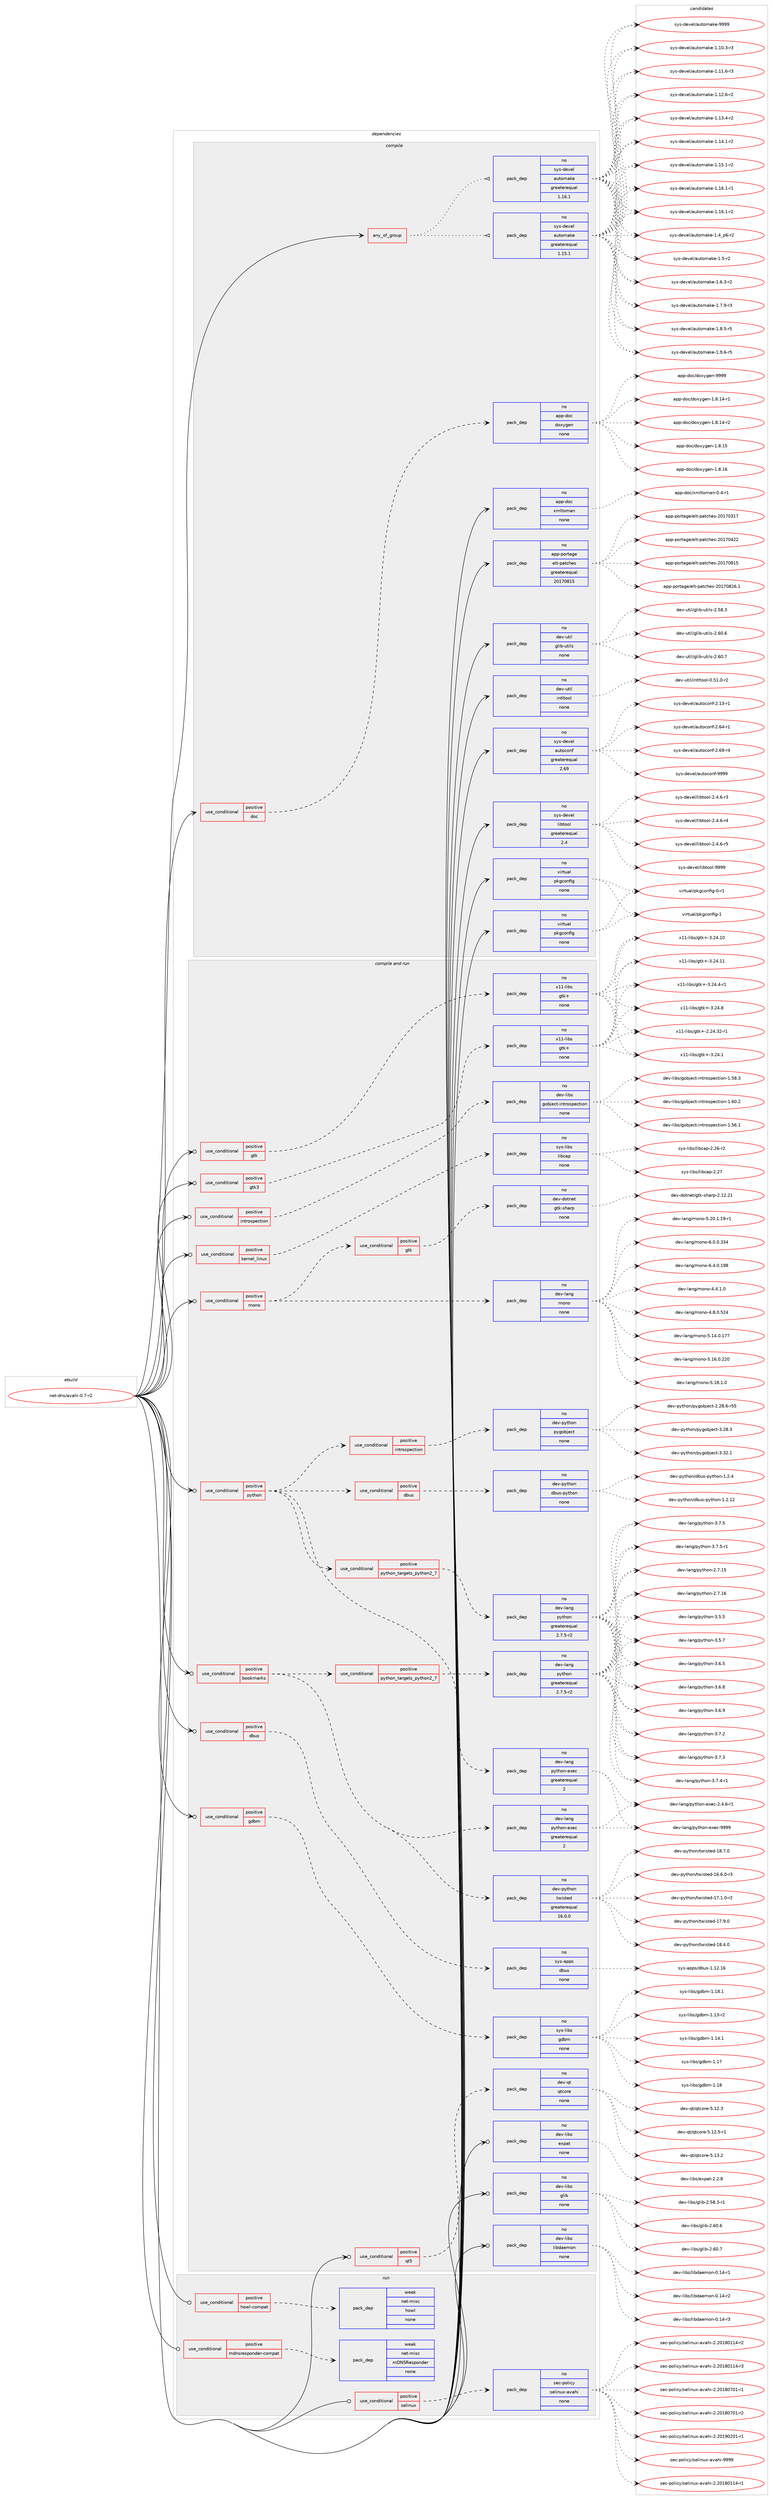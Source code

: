 digraph prolog {

# *************
# Graph options
# *************

newrank=true;
concentrate=true;
compound=true;
graph [rankdir=LR,fontname=Helvetica,fontsize=10,ranksep=1.5];#, ranksep=2.5, nodesep=0.2];
edge  [arrowhead=vee];
node  [fontname=Helvetica,fontsize=10];

# **********
# The ebuild
# **********

subgraph cluster_leftcol {
color=gray;
rank=same;
label=<<i>ebuild</i>>;
id [label="net-dns/avahi-0.7-r2", color=red, width=4, href="../net-dns/avahi-0.7-r2.svg"];
}

# ****************
# The dependencies
# ****************

subgraph cluster_midcol {
color=gray;
label=<<i>dependencies</i>>;
subgraph cluster_compile {
fillcolor="#eeeeee";
style=filled;
label=<<i>compile</i>>;
subgraph any2 {
dependency249 [label=<<TABLE BORDER="0" CELLBORDER="1" CELLSPACING="0" CELLPADDING="4"><TR><TD CELLPADDING="10">any_of_group</TD></TR></TABLE>>, shape=none, color=red];subgraph pack239 {
dependency250 [label=<<TABLE BORDER="0" CELLBORDER="1" CELLSPACING="0" CELLPADDING="4" WIDTH="220"><TR><TD ROWSPAN="6" CELLPADDING="30">pack_dep</TD></TR><TR><TD WIDTH="110">no</TD></TR><TR><TD>sys-devel</TD></TR><TR><TD>automake</TD></TR><TR><TD>greaterequal</TD></TR><TR><TD>1.16.1</TD></TR></TABLE>>, shape=none, color=blue];
}
dependency249:e -> dependency250:w [weight=20,style="dotted",arrowhead="oinv"];
subgraph pack240 {
dependency251 [label=<<TABLE BORDER="0" CELLBORDER="1" CELLSPACING="0" CELLPADDING="4" WIDTH="220"><TR><TD ROWSPAN="6" CELLPADDING="30">pack_dep</TD></TR><TR><TD WIDTH="110">no</TD></TR><TR><TD>sys-devel</TD></TR><TR><TD>automake</TD></TR><TR><TD>greaterequal</TD></TR><TR><TD>1.15.1</TD></TR></TABLE>>, shape=none, color=blue];
}
dependency249:e -> dependency251:w [weight=20,style="dotted",arrowhead="oinv"];
}
id:e -> dependency249:w [weight=20,style="solid",arrowhead="vee"];
subgraph cond10 {
dependency252 [label=<<TABLE BORDER="0" CELLBORDER="1" CELLSPACING="0" CELLPADDING="4"><TR><TD ROWSPAN="3" CELLPADDING="10">use_conditional</TD></TR><TR><TD>positive</TD></TR><TR><TD>doc</TD></TR></TABLE>>, shape=none, color=red];
subgraph pack241 {
dependency253 [label=<<TABLE BORDER="0" CELLBORDER="1" CELLSPACING="0" CELLPADDING="4" WIDTH="220"><TR><TD ROWSPAN="6" CELLPADDING="30">pack_dep</TD></TR><TR><TD WIDTH="110">no</TD></TR><TR><TD>app-doc</TD></TR><TR><TD>doxygen</TD></TR><TR><TD>none</TD></TR><TR><TD></TD></TR></TABLE>>, shape=none, color=blue];
}
dependency252:e -> dependency253:w [weight=20,style="dashed",arrowhead="vee"];
}
id:e -> dependency252:w [weight=20,style="solid",arrowhead="vee"];
subgraph pack242 {
dependency254 [label=<<TABLE BORDER="0" CELLBORDER="1" CELLSPACING="0" CELLPADDING="4" WIDTH="220"><TR><TD ROWSPAN="6" CELLPADDING="30">pack_dep</TD></TR><TR><TD WIDTH="110">no</TD></TR><TR><TD>app-doc</TD></TR><TR><TD>xmltoman</TD></TR><TR><TD>none</TD></TR><TR><TD></TD></TR></TABLE>>, shape=none, color=blue];
}
id:e -> dependency254:w [weight=20,style="solid",arrowhead="vee"];
subgraph pack243 {
dependency255 [label=<<TABLE BORDER="0" CELLBORDER="1" CELLSPACING="0" CELLPADDING="4" WIDTH="220"><TR><TD ROWSPAN="6" CELLPADDING="30">pack_dep</TD></TR><TR><TD WIDTH="110">no</TD></TR><TR><TD>app-portage</TD></TR><TR><TD>elt-patches</TD></TR><TR><TD>greaterequal</TD></TR><TR><TD>20170815</TD></TR></TABLE>>, shape=none, color=blue];
}
id:e -> dependency255:w [weight=20,style="solid",arrowhead="vee"];
subgraph pack244 {
dependency256 [label=<<TABLE BORDER="0" CELLBORDER="1" CELLSPACING="0" CELLPADDING="4" WIDTH="220"><TR><TD ROWSPAN="6" CELLPADDING="30">pack_dep</TD></TR><TR><TD WIDTH="110">no</TD></TR><TR><TD>dev-util</TD></TR><TR><TD>glib-utils</TD></TR><TR><TD>none</TD></TR><TR><TD></TD></TR></TABLE>>, shape=none, color=blue];
}
id:e -> dependency256:w [weight=20,style="solid",arrowhead="vee"];
subgraph pack245 {
dependency257 [label=<<TABLE BORDER="0" CELLBORDER="1" CELLSPACING="0" CELLPADDING="4" WIDTH="220"><TR><TD ROWSPAN="6" CELLPADDING="30">pack_dep</TD></TR><TR><TD WIDTH="110">no</TD></TR><TR><TD>dev-util</TD></TR><TR><TD>intltool</TD></TR><TR><TD>none</TD></TR><TR><TD></TD></TR></TABLE>>, shape=none, color=blue];
}
id:e -> dependency257:w [weight=20,style="solid",arrowhead="vee"];
subgraph pack246 {
dependency258 [label=<<TABLE BORDER="0" CELLBORDER="1" CELLSPACING="0" CELLPADDING="4" WIDTH="220"><TR><TD ROWSPAN="6" CELLPADDING="30">pack_dep</TD></TR><TR><TD WIDTH="110">no</TD></TR><TR><TD>sys-devel</TD></TR><TR><TD>autoconf</TD></TR><TR><TD>greaterequal</TD></TR><TR><TD>2.69</TD></TR></TABLE>>, shape=none, color=blue];
}
id:e -> dependency258:w [weight=20,style="solid",arrowhead="vee"];
subgraph pack247 {
dependency259 [label=<<TABLE BORDER="0" CELLBORDER="1" CELLSPACING="0" CELLPADDING="4" WIDTH="220"><TR><TD ROWSPAN="6" CELLPADDING="30">pack_dep</TD></TR><TR><TD WIDTH="110">no</TD></TR><TR><TD>sys-devel</TD></TR><TR><TD>libtool</TD></TR><TR><TD>greaterequal</TD></TR><TR><TD>2.4</TD></TR></TABLE>>, shape=none, color=blue];
}
id:e -> dependency259:w [weight=20,style="solid",arrowhead="vee"];
subgraph pack248 {
dependency260 [label=<<TABLE BORDER="0" CELLBORDER="1" CELLSPACING="0" CELLPADDING="4" WIDTH="220"><TR><TD ROWSPAN="6" CELLPADDING="30">pack_dep</TD></TR><TR><TD WIDTH="110">no</TD></TR><TR><TD>virtual</TD></TR><TR><TD>pkgconfig</TD></TR><TR><TD>none</TD></TR><TR><TD></TD></TR></TABLE>>, shape=none, color=blue];
}
id:e -> dependency260:w [weight=20,style="solid",arrowhead="vee"];
subgraph pack249 {
dependency261 [label=<<TABLE BORDER="0" CELLBORDER="1" CELLSPACING="0" CELLPADDING="4" WIDTH="220"><TR><TD ROWSPAN="6" CELLPADDING="30">pack_dep</TD></TR><TR><TD WIDTH="110">no</TD></TR><TR><TD>virtual</TD></TR><TR><TD>pkgconfig</TD></TR><TR><TD>none</TD></TR><TR><TD></TD></TR></TABLE>>, shape=none, color=blue];
}
id:e -> dependency261:w [weight=20,style="solid",arrowhead="vee"];
}
subgraph cluster_compileandrun {
fillcolor="#eeeeee";
style=filled;
label=<<i>compile and run</i>>;
subgraph cond11 {
dependency262 [label=<<TABLE BORDER="0" CELLBORDER="1" CELLSPACING="0" CELLPADDING="4"><TR><TD ROWSPAN="3" CELLPADDING="10">use_conditional</TD></TR><TR><TD>positive</TD></TR><TR><TD>bookmarks</TD></TR></TABLE>>, shape=none, color=red];
subgraph cond12 {
dependency263 [label=<<TABLE BORDER="0" CELLBORDER="1" CELLSPACING="0" CELLPADDING="4"><TR><TD ROWSPAN="3" CELLPADDING="10">use_conditional</TD></TR><TR><TD>positive</TD></TR><TR><TD>python_targets_python2_7</TD></TR></TABLE>>, shape=none, color=red];
subgraph pack250 {
dependency264 [label=<<TABLE BORDER="0" CELLBORDER="1" CELLSPACING="0" CELLPADDING="4" WIDTH="220"><TR><TD ROWSPAN="6" CELLPADDING="30">pack_dep</TD></TR><TR><TD WIDTH="110">no</TD></TR><TR><TD>dev-lang</TD></TR><TR><TD>python</TD></TR><TR><TD>greaterequal</TD></TR><TR><TD>2.7.5-r2</TD></TR></TABLE>>, shape=none, color=blue];
}
dependency263:e -> dependency264:w [weight=20,style="dashed",arrowhead="vee"];
}
dependency262:e -> dependency263:w [weight=20,style="dashed",arrowhead="vee"];
subgraph pack251 {
dependency265 [label=<<TABLE BORDER="0" CELLBORDER="1" CELLSPACING="0" CELLPADDING="4" WIDTH="220"><TR><TD ROWSPAN="6" CELLPADDING="30">pack_dep</TD></TR><TR><TD WIDTH="110">no</TD></TR><TR><TD>dev-lang</TD></TR><TR><TD>python-exec</TD></TR><TR><TD>greaterequal</TD></TR><TR><TD>2</TD></TR></TABLE>>, shape=none, color=blue];
}
dependency262:e -> dependency265:w [weight=20,style="dashed",arrowhead="vee"];
subgraph pack252 {
dependency266 [label=<<TABLE BORDER="0" CELLBORDER="1" CELLSPACING="0" CELLPADDING="4" WIDTH="220"><TR><TD ROWSPAN="6" CELLPADDING="30">pack_dep</TD></TR><TR><TD WIDTH="110">no</TD></TR><TR><TD>dev-python</TD></TR><TR><TD>twisted</TD></TR><TR><TD>greaterequal</TD></TR><TR><TD>16.0.0</TD></TR></TABLE>>, shape=none, color=blue];
}
dependency262:e -> dependency266:w [weight=20,style="dashed",arrowhead="vee"];
}
id:e -> dependency262:w [weight=20,style="solid",arrowhead="odotvee"];
subgraph cond13 {
dependency267 [label=<<TABLE BORDER="0" CELLBORDER="1" CELLSPACING="0" CELLPADDING="4"><TR><TD ROWSPAN="3" CELLPADDING="10">use_conditional</TD></TR><TR><TD>positive</TD></TR><TR><TD>dbus</TD></TR></TABLE>>, shape=none, color=red];
subgraph pack253 {
dependency268 [label=<<TABLE BORDER="0" CELLBORDER="1" CELLSPACING="0" CELLPADDING="4" WIDTH="220"><TR><TD ROWSPAN="6" CELLPADDING="30">pack_dep</TD></TR><TR><TD WIDTH="110">no</TD></TR><TR><TD>sys-apps</TD></TR><TR><TD>dbus</TD></TR><TR><TD>none</TD></TR><TR><TD></TD></TR></TABLE>>, shape=none, color=blue];
}
dependency267:e -> dependency268:w [weight=20,style="dashed",arrowhead="vee"];
}
id:e -> dependency267:w [weight=20,style="solid",arrowhead="odotvee"];
subgraph cond14 {
dependency269 [label=<<TABLE BORDER="0" CELLBORDER="1" CELLSPACING="0" CELLPADDING="4"><TR><TD ROWSPAN="3" CELLPADDING="10">use_conditional</TD></TR><TR><TD>positive</TD></TR><TR><TD>gdbm</TD></TR></TABLE>>, shape=none, color=red];
subgraph pack254 {
dependency270 [label=<<TABLE BORDER="0" CELLBORDER="1" CELLSPACING="0" CELLPADDING="4" WIDTH="220"><TR><TD ROWSPAN="6" CELLPADDING="30">pack_dep</TD></TR><TR><TD WIDTH="110">no</TD></TR><TR><TD>sys-libs</TD></TR><TR><TD>gdbm</TD></TR><TR><TD>none</TD></TR><TR><TD></TD></TR></TABLE>>, shape=none, color=blue];
}
dependency269:e -> dependency270:w [weight=20,style="dashed",arrowhead="vee"];
}
id:e -> dependency269:w [weight=20,style="solid",arrowhead="odotvee"];
subgraph cond15 {
dependency271 [label=<<TABLE BORDER="0" CELLBORDER="1" CELLSPACING="0" CELLPADDING="4"><TR><TD ROWSPAN="3" CELLPADDING="10">use_conditional</TD></TR><TR><TD>positive</TD></TR><TR><TD>gtk</TD></TR></TABLE>>, shape=none, color=red];
subgraph pack255 {
dependency272 [label=<<TABLE BORDER="0" CELLBORDER="1" CELLSPACING="0" CELLPADDING="4" WIDTH="220"><TR><TD ROWSPAN="6" CELLPADDING="30">pack_dep</TD></TR><TR><TD WIDTH="110">no</TD></TR><TR><TD>x11-libs</TD></TR><TR><TD>gtk+</TD></TR><TR><TD>none</TD></TR><TR><TD></TD></TR></TABLE>>, shape=none, color=blue];
}
dependency271:e -> dependency272:w [weight=20,style="dashed",arrowhead="vee"];
}
id:e -> dependency271:w [weight=20,style="solid",arrowhead="odotvee"];
subgraph cond16 {
dependency273 [label=<<TABLE BORDER="0" CELLBORDER="1" CELLSPACING="0" CELLPADDING="4"><TR><TD ROWSPAN="3" CELLPADDING="10">use_conditional</TD></TR><TR><TD>positive</TD></TR><TR><TD>gtk3</TD></TR></TABLE>>, shape=none, color=red];
subgraph pack256 {
dependency274 [label=<<TABLE BORDER="0" CELLBORDER="1" CELLSPACING="0" CELLPADDING="4" WIDTH="220"><TR><TD ROWSPAN="6" CELLPADDING="30">pack_dep</TD></TR><TR><TD WIDTH="110">no</TD></TR><TR><TD>x11-libs</TD></TR><TR><TD>gtk+</TD></TR><TR><TD>none</TD></TR><TR><TD></TD></TR></TABLE>>, shape=none, color=blue];
}
dependency273:e -> dependency274:w [weight=20,style="dashed",arrowhead="vee"];
}
id:e -> dependency273:w [weight=20,style="solid",arrowhead="odotvee"];
subgraph cond17 {
dependency275 [label=<<TABLE BORDER="0" CELLBORDER="1" CELLSPACING="0" CELLPADDING="4"><TR><TD ROWSPAN="3" CELLPADDING="10">use_conditional</TD></TR><TR><TD>positive</TD></TR><TR><TD>introspection</TD></TR></TABLE>>, shape=none, color=red];
subgraph pack257 {
dependency276 [label=<<TABLE BORDER="0" CELLBORDER="1" CELLSPACING="0" CELLPADDING="4" WIDTH="220"><TR><TD ROWSPAN="6" CELLPADDING="30">pack_dep</TD></TR><TR><TD WIDTH="110">no</TD></TR><TR><TD>dev-libs</TD></TR><TR><TD>gobject-introspection</TD></TR><TR><TD>none</TD></TR><TR><TD></TD></TR></TABLE>>, shape=none, color=blue];
}
dependency275:e -> dependency276:w [weight=20,style="dashed",arrowhead="vee"];
}
id:e -> dependency275:w [weight=20,style="solid",arrowhead="odotvee"];
subgraph cond18 {
dependency277 [label=<<TABLE BORDER="0" CELLBORDER="1" CELLSPACING="0" CELLPADDING="4"><TR><TD ROWSPAN="3" CELLPADDING="10">use_conditional</TD></TR><TR><TD>positive</TD></TR><TR><TD>kernel_linux</TD></TR></TABLE>>, shape=none, color=red];
subgraph pack258 {
dependency278 [label=<<TABLE BORDER="0" CELLBORDER="1" CELLSPACING="0" CELLPADDING="4" WIDTH="220"><TR><TD ROWSPAN="6" CELLPADDING="30">pack_dep</TD></TR><TR><TD WIDTH="110">no</TD></TR><TR><TD>sys-libs</TD></TR><TR><TD>libcap</TD></TR><TR><TD>none</TD></TR><TR><TD></TD></TR></TABLE>>, shape=none, color=blue];
}
dependency277:e -> dependency278:w [weight=20,style="dashed",arrowhead="vee"];
}
id:e -> dependency277:w [weight=20,style="solid",arrowhead="odotvee"];
subgraph cond19 {
dependency279 [label=<<TABLE BORDER="0" CELLBORDER="1" CELLSPACING="0" CELLPADDING="4"><TR><TD ROWSPAN="3" CELLPADDING="10">use_conditional</TD></TR><TR><TD>positive</TD></TR><TR><TD>mono</TD></TR></TABLE>>, shape=none, color=red];
subgraph pack259 {
dependency280 [label=<<TABLE BORDER="0" CELLBORDER="1" CELLSPACING="0" CELLPADDING="4" WIDTH="220"><TR><TD ROWSPAN="6" CELLPADDING="30">pack_dep</TD></TR><TR><TD WIDTH="110">no</TD></TR><TR><TD>dev-lang</TD></TR><TR><TD>mono</TD></TR><TR><TD>none</TD></TR><TR><TD></TD></TR></TABLE>>, shape=none, color=blue];
}
dependency279:e -> dependency280:w [weight=20,style="dashed",arrowhead="vee"];
subgraph cond20 {
dependency281 [label=<<TABLE BORDER="0" CELLBORDER="1" CELLSPACING="0" CELLPADDING="4"><TR><TD ROWSPAN="3" CELLPADDING="10">use_conditional</TD></TR><TR><TD>positive</TD></TR><TR><TD>gtk</TD></TR></TABLE>>, shape=none, color=red];
subgraph pack260 {
dependency282 [label=<<TABLE BORDER="0" CELLBORDER="1" CELLSPACING="0" CELLPADDING="4" WIDTH="220"><TR><TD ROWSPAN="6" CELLPADDING="30">pack_dep</TD></TR><TR><TD WIDTH="110">no</TD></TR><TR><TD>dev-dotnet</TD></TR><TR><TD>gtk-sharp</TD></TR><TR><TD>none</TD></TR><TR><TD></TD></TR></TABLE>>, shape=none, color=blue];
}
dependency281:e -> dependency282:w [weight=20,style="dashed",arrowhead="vee"];
}
dependency279:e -> dependency281:w [weight=20,style="dashed",arrowhead="vee"];
}
id:e -> dependency279:w [weight=20,style="solid",arrowhead="odotvee"];
subgraph cond21 {
dependency283 [label=<<TABLE BORDER="0" CELLBORDER="1" CELLSPACING="0" CELLPADDING="4"><TR><TD ROWSPAN="3" CELLPADDING="10">use_conditional</TD></TR><TR><TD>positive</TD></TR><TR><TD>python</TD></TR></TABLE>>, shape=none, color=red];
subgraph cond22 {
dependency284 [label=<<TABLE BORDER="0" CELLBORDER="1" CELLSPACING="0" CELLPADDING="4"><TR><TD ROWSPAN="3" CELLPADDING="10">use_conditional</TD></TR><TR><TD>positive</TD></TR><TR><TD>python_targets_python2_7</TD></TR></TABLE>>, shape=none, color=red];
subgraph pack261 {
dependency285 [label=<<TABLE BORDER="0" CELLBORDER="1" CELLSPACING="0" CELLPADDING="4" WIDTH="220"><TR><TD ROWSPAN="6" CELLPADDING="30">pack_dep</TD></TR><TR><TD WIDTH="110">no</TD></TR><TR><TD>dev-lang</TD></TR><TR><TD>python</TD></TR><TR><TD>greaterequal</TD></TR><TR><TD>2.7.5-r2</TD></TR></TABLE>>, shape=none, color=blue];
}
dependency284:e -> dependency285:w [weight=20,style="dashed",arrowhead="vee"];
}
dependency283:e -> dependency284:w [weight=20,style="dashed",arrowhead="vee"];
subgraph pack262 {
dependency286 [label=<<TABLE BORDER="0" CELLBORDER="1" CELLSPACING="0" CELLPADDING="4" WIDTH="220"><TR><TD ROWSPAN="6" CELLPADDING="30">pack_dep</TD></TR><TR><TD WIDTH="110">no</TD></TR><TR><TD>dev-lang</TD></TR><TR><TD>python-exec</TD></TR><TR><TD>greaterequal</TD></TR><TR><TD>2</TD></TR></TABLE>>, shape=none, color=blue];
}
dependency283:e -> dependency286:w [weight=20,style="dashed",arrowhead="vee"];
subgraph cond23 {
dependency287 [label=<<TABLE BORDER="0" CELLBORDER="1" CELLSPACING="0" CELLPADDING="4"><TR><TD ROWSPAN="3" CELLPADDING="10">use_conditional</TD></TR><TR><TD>positive</TD></TR><TR><TD>dbus</TD></TR></TABLE>>, shape=none, color=red];
subgraph pack263 {
dependency288 [label=<<TABLE BORDER="0" CELLBORDER="1" CELLSPACING="0" CELLPADDING="4" WIDTH="220"><TR><TD ROWSPAN="6" CELLPADDING="30">pack_dep</TD></TR><TR><TD WIDTH="110">no</TD></TR><TR><TD>dev-python</TD></TR><TR><TD>dbus-python</TD></TR><TR><TD>none</TD></TR><TR><TD></TD></TR></TABLE>>, shape=none, color=blue];
}
dependency287:e -> dependency288:w [weight=20,style="dashed",arrowhead="vee"];
}
dependency283:e -> dependency287:w [weight=20,style="dashed",arrowhead="vee"];
subgraph cond24 {
dependency289 [label=<<TABLE BORDER="0" CELLBORDER="1" CELLSPACING="0" CELLPADDING="4"><TR><TD ROWSPAN="3" CELLPADDING="10">use_conditional</TD></TR><TR><TD>positive</TD></TR><TR><TD>introspection</TD></TR></TABLE>>, shape=none, color=red];
subgraph pack264 {
dependency290 [label=<<TABLE BORDER="0" CELLBORDER="1" CELLSPACING="0" CELLPADDING="4" WIDTH="220"><TR><TD ROWSPAN="6" CELLPADDING="30">pack_dep</TD></TR><TR><TD WIDTH="110">no</TD></TR><TR><TD>dev-python</TD></TR><TR><TD>pygobject</TD></TR><TR><TD>none</TD></TR><TR><TD></TD></TR></TABLE>>, shape=none, color=blue];
}
dependency289:e -> dependency290:w [weight=20,style="dashed",arrowhead="vee"];
}
dependency283:e -> dependency289:w [weight=20,style="dashed",arrowhead="vee"];
}
id:e -> dependency283:w [weight=20,style="solid",arrowhead="odotvee"];
subgraph cond25 {
dependency291 [label=<<TABLE BORDER="0" CELLBORDER="1" CELLSPACING="0" CELLPADDING="4"><TR><TD ROWSPAN="3" CELLPADDING="10">use_conditional</TD></TR><TR><TD>positive</TD></TR><TR><TD>qt5</TD></TR></TABLE>>, shape=none, color=red];
subgraph pack265 {
dependency292 [label=<<TABLE BORDER="0" CELLBORDER="1" CELLSPACING="0" CELLPADDING="4" WIDTH="220"><TR><TD ROWSPAN="6" CELLPADDING="30">pack_dep</TD></TR><TR><TD WIDTH="110">no</TD></TR><TR><TD>dev-qt</TD></TR><TR><TD>qtcore</TD></TR><TR><TD>none</TD></TR><TR><TD></TD></TR></TABLE>>, shape=none, color=blue];
}
dependency291:e -> dependency292:w [weight=20,style="dashed",arrowhead="vee"];
}
id:e -> dependency291:w [weight=20,style="solid",arrowhead="odotvee"];
subgraph pack266 {
dependency293 [label=<<TABLE BORDER="0" CELLBORDER="1" CELLSPACING="0" CELLPADDING="4" WIDTH="220"><TR><TD ROWSPAN="6" CELLPADDING="30">pack_dep</TD></TR><TR><TD WIDTH="110">no</TD></TR><TR><TD>dev-libs</TD></TR><TR><TD>expat</TD></TR><TR><TD>none</TD></TR><TR><TD></TD></TR></TABLE>>, shape=none, color=blue];
}
id:e -> dependency293:w [weight=20,style="solid",arrowhead="odotvee"];
subgraph pack267 {
dependency294 [label=<<TABLE BORDER="0" CELLBORDER="1" CELLSPACING="0" CELLPADDING="4" WIDTH="220"><TR><TD ROWSPAN="6" CELLPADDING="30">pack_dep</TD></TR><TR><TD WIDTH="110">no</TD></TR><TR><TD>dev-libs</TD></TR><TR><TD>glib</TD></TR><TR><TD>none</TD></TR><TR><TD></TD></TR></TABLE>>, shape=none, color=blue];
}
id:e -> dependency294:w [weight=20,style="solid",arrowhead="odotvee"];
subgraph pack268 {
dependency295 [label=<<TABLE BORDER="0" CELLBORDER="1" CELLSPACING="0" CELLPADDING="4" WIDTH="220"><TR><TD ROWSPAN="6" CELLPADDING="30">pack_dep</TD></TR><TR><TD WIDTH="110">no</TD></TR><TR><TD>dev-libs</TD></TR><TR><TD>libdaemon</TD></TR><TR><TD>none</TD></TR><TR><TD></TD></TR></TABLE>>, shape=none, color=blue];
}
id:e -> dependency295:w [weight=20,style="solid",arrowhead="odotvee"];
}
subgraph cluster_run {
fillcolor="#eeeeee";
style=filled;
label=<<i>run</i>>;
subgraph cond26 {
dependency296 [label=<<TABLE BORDER="0" CELLBORDER="1" CELLSPACING="0" CELLPADDING="4"><TR><TD ROWSPAN="3" CELLPADDING="10">use_conditional</TD></TR><TR><TD>positive</TD></TR><TR><TD>howl-compat</TD></TR></TABLE>>, shape=none, color=red];
subgraph pack269 {
dependency297 [label=<<TABLE BORDER="0" CELLBORDER="1" CELLSPACING="0" CELLPADDING="4" WIDTH="220"><TR><TD ROWSPAN="6" CELLPADDING="30">pack_dep</TD></TR><TR><TD WIDTH="110">weak</TD></TR><TR><TD>net-misc</TD></TR><TR><TD>howl</TD></TR><TR><TD>none</TD></TR><TR><TD></TD></TR></TABLE>>, shape=none, color=blue];
}
dependency296:e -> dependency297:w [weight=20,style="dashed",arrowhead="vee"];
}
id:e -> dependency296:w [weight=20,style="solid",arrowhead="odot"];
subgraph cond27 {
dependency298 [label=<<TABLE BORDER="0" CELLBORDER="1" CELLSPACING="0" CELLPADDING="4"><TR><TD ROWSPAN="3" CELLPADDING="10">use_conditional</TD></TR><TR><TD>positive</TD></TR><TR><TD>mdnsresponder-compat</TD></TR></TABLE>>, shape=none, color=red];
subgraph pack270 {
dependency299 [label=<<TABLE BORDER="0" CELLBORDER="1" CELLSPACING="0" CELLPADDING="4" WIDTH="220"><TR><TD ROWSPAN="6" CELLPADDING="30">pack_dep</TD></TR><TR><TD WIDTH="110">weak</TD></TR><TR><TD>net-misc</TD></TR><TR><TD>mDNSResponder</TD></TR><TR><TD>none</TD></TR><TR><TD></TD></TR></TABLE>>, shape=none, color=blue];
}
dependency298:e -> dependency299:w [weight=20,style="dashed",arrowhead="vee"];
}
id:e -> dependency298:w [weight=20,style="solid",arrowhead="odot"];
subgraph cond28 {
dependency300 [label=<<TABLE BORDER="0" CELLBORDER="1" CELLSPACING="0" CELLPADDING="4"><TR><TD ROWSPAN="3" CELLPADDING="10">use_conditional</TD></TR><TR><TD>positive</TD></TR><TR><TD>selinux</TD></TR></TABLE>>, shape=none, color=red];
subgraph pack271 {
dependency301 [label=<<TABLE BORDER="0" CELLBORDER="1" CELLSPACING="0" CELLPADDING="4" WIDTH="220"><TR><TD ROWSPAN="6" CELLPADDING="30">pack_dep</TD></TR><TR><TD WIDTH="110">no</TD></TR><TR><TD>sec-policy</TD></TR><TR><TD>selinux-avahi</TD></TR><TR><TD>none</TD></TR><TR><TD></TD></TR></TABLE>>, shape=none, color=blue];
}
dependency300:e -> dependency301:w [weight=20,style="dashed",arrowhead="vee"];
}
id:e -> dependency300:w [weight=20,style="solid",arrowhead="odot"];
}
}

# **************
# The candidates
# **************

subgraph cluster_choices {
rank=same;
color=gray;
label=<<i>candidates</i>>;

subgraph choice239 {
color=black;
nodesep=1;
choice11512111545100101118101108479711711611110997107101454946494846514511451 [label="sys-devel/automake-1.10.3-r3", color=red, width=4,href="../sys-devel/automake-1.10.3-r3.svg"];
choice11512111545100101118101108479711711611110997107101454946494946544511451 [label="sys-devel/automake-1.11.6-r3", color=red, width=4,href="../sys-devel/automake-1.11.6-r3.svg"];
choice11512111545100101118101108479711711611110997107101454946495046544511450 [label="sys-devel/automake-1.12.6-r2", color=red, width=4,href="../sys-devel/automake-1.12.6-r2.svg"];
choice11512111545100101118101108479711711611110997107101454946495146524511450 [label="sys-devel/automake-1.13.4-r2", color=red, width=4,href="../sys-devel/automake-1.13.4-r2.svg"];
choice11512111545100101118101108479711711611110997107101454946495246494511450 [label="sys-devel/automake-1.14.1-r2", color=red, width=4,href="../sys-devel/automake-1.14.1-r2.svg"];
choice11512111545100101118101108479711711611110997107101454946495346494511450 [label="sys-devel/automake-1.15.1-r2", color=red, width=4,href="../sys-devel/automake-1.15.1-r2.svg"];
choice11512111545100101118101108479711711611110997107101454946495446494511449 [label="sys-devel/automake-1.16.1-r1", color=red, width=4,href="../sys-devel/automake-1.16.1-r1.svg"];
choice11512111545100101118101108479711711611110997107101454946495446494511450 [label="sys-devel/automake-1.16.1-r2", color=red, width=4,href="../sys-devel/automake-1.16.1-r2.svg"];
choice115121115451001011181011084797117116111109971071014549465295112544511450 [label="sys-devel/automake-1.4_p6-r2", color=red, width=4,href="../sys-devel/automake-1.4_p6-r2.svg"];
choice11512111545100101118101108479711711611110997107101454946534511450 [label="sys-devel/automake-1.5-r2", color=red, width=4,href="../sys-devel/automake-1.5-r2.svg"];
choice115121115451001011181011084797117116111109971071014549465446514511450 [label="sys-devel/automake-1.6.3-r2", color=red, width=4,href="../sys-devel/automake-1.6.3-r2.svg"];
choice115121115451001011181011084797117116111109971071014549465546574511451 [label="sys-devel/automake-1.7.9-r3", color=red, width=4,href="../sys-devel/automake-1.7.9-r3.svg"];
choice115121115451001011181011084797117116111109971071014549465646534511453 [label="sys-devel/automake-1.8.5-r5", color=red, width=4,href="../sys-devel/automake-1.8.5-r5.svg"];
choice115121115451001011181011084797117116111109971071014549465746544511453 [label="sys-devel/automake-1.9.6-r5", color=red, width=4,href="../sys-devel/automake-1.9.6-r5.svg"];
choice115121115451001011181011084797117116111109971071014557575757 [label="sys-devel/automake-9999", color=red, width=4,href="../sys-devel/automake-9999.svg"];
dependency250:e -> choice11512111545100101118101108479711711611110997107101454946494846514511451:w [style=dotted,weight="100"];
dependency250:e -> choice11512111545100101118101108479711711611110997107101454946494946544511451:w [style=dotted,weight="100"];
dependency250:e -> choice11512111545100101118101108479711711611110997107101454946495046544511450:w [style=dotted,weight="100"];
dependency250:e -> choice11512111545100101118101108479711711611110997107101454946495146524511450:w [style=dotted,weight="100"];
dependency250:e -> choice11512111545100101118101108479711711611110997107101454946495246494511450:w [style=dotted,weight="100"];
dependency250:e -> choice11512111545100101118101108479711711611110997107101454946495346494511450:w [style=dotted,weight="100"];
dependency250:e -> choice11512111545100101118101108479711711611110997107101454946495446494511449:w [style=dotted,weight="100"];
dependency250:e -> choice11512111545100101118101108479711711611110997107101454946495446494511450:w [style=dotted,weight="100"];
dependency250:e -> choice115121115451001011181011084797117116111109971071014549465295112544511450:w [style=dotted,weight="100"];
dependency250:e -> choice11512111545100101118101108479711711611110997107101454946534511450:w [style=dotted,weight="100"];
dependency250:e -> choice115121115451001011181011084797117116111109971071014549465446514511450:w [style=dotted,weight="100"];
dependency250:e -> choice115121115451001011181011084797117116111109971071014549465546574511451:w [style=dotted,weight="100"];
dependency250:e -> choice115121115451001011181011084797117116111109971071014549465646534511453:w [style=dotted,weight="100"];
dependency250:e -> choice115121115451001011181011084797117116111109971071014549465746544511453:w [style=dotted,weight="100"];
dependency250:e -> choice115121115451001011181011084797117116111109971071014557575757:w [style=dotted,weight="100"];
}
subgraph choice240 {
color=black;
nodesep=1;
choice11512111545100101118101108479711711611110997107101454946494846514511451 [label="sys-devel/automake-1.10.3-r3", color=red, width=4,href="../sys-devel/automake-1.10.3-r3.svg"];
choice11512111545100101118101108479711711611110997107101454946494946544511451 [label="sys-devel/automake-1.11.6-r3", color=red, width=4,href="../sys-devel/automake-1.11.6-r3.svg"];
choice11512111545100101118101108479711711611110997107101454946495046544511450 [label="sys-devel/automake-1.12.6-r2", color=red, width=4,href="../sys-devel/automake-1.12.6-r2.svg"];
choice11512111545100101118101108479711711611110997107101454946495146524511450 [label="sys-devel/automake-1.13.4-r2", color=red, width=4,href="../sys-devel/automake-1.13.4-r2.svg"];
choice11512111545100101118101108479711711611110997107101454946495246494511450 [label="sys-devel/automake-1.14.1-r2", color=red, width=4,href="../sys-devel/automake-1.14.1-r2.svg"];
choice11512111545100101118101108479711711611110997107101454946495346494511450 [label="sys-devel/automake-1.15.1-r2", color=red, width=4,href="../sys-devel/automake-1.15.1-r2.svg"];
choice11512111545100101118101108479711711611110997107101454946495446494511449 [label="sys-devel/automake-1.16.1-r1", color=red, width=4,href="../sys-devel/automake-1.16.1-r1.svg"];
choice11512111545100101118101108479711711611110997107101454946495446494511450 [label="sys-devel/automake-1.16.1-r2", color=red, width=4,href="../sys-devel/automake-1.16.1-r2.svg"];
choice115121115451001011181011084797117116111109971071014549465295112544511450 [label="sys-devel/automake-1.4_p6-r2", color=red, width=4,href="../sys-devel/automake-1.4_p6-r2.svg"];
choice11512111545100101118101108479711711611110997107101454946534511450 [label="sys-devel/automake-1.5-r2", color=red, width=4,href="../sys-devel/automake-1.5-r2.svg"];
choice115121115451001011181011084797117116111109971071014549465446514511450 [label="sys-devel/automake-1.6.3-r2", color=red, width=4,href="../sys-devel/automake-1.6.3-r2.svg"];
choice115121115451001011181011084797117116111109971071014549465546574511451 [label="sys-devel/automake-1.7.9-r3", color=red, width=4,href="../sys-devel/automake-1.7.9-r3.svg"];
choice115121115451001011181011084797117116111109971071014549465646534511453 [label="sys-devel/automake-1.8.5-r5", color=red, width=4,href="../sys-devel/automake-1.8.5-r5.svg"];
choice115121115451001011181011084797117116111109971071014549465746544511453 [label="sys-devel/automake-1.9.6-r5", color=red, width=4,href="../sys-devel/automake-1.9.6-r5.svg"];
choice115121115451001011181011084797117116111109971071014557575757 [label="sys-devel/automake-9999", color=red, width=4,href="../sys-devel/automake-9999.svg"];
dependency251:e -> choice11512111545100101118101108479711711611110997107101454946494846514511451:w [style=dotted,weight="100"];
dependency251:e -> choice11512111545100101118101108479711711611110997107101454946494946544511451:w [style=dotted,weight="100"];
dependency251:e -> choice11512111545100101118101108479711711611110997107101454946495046544511450:w [style=dotted,weight="100"];
dependency251:e -> choice11512111545100101118101108479711711611110997107101454946495146524511450:w [style=dotted,weight="100"];
dependency251:e -> choice11512111545100101118101108479711711611110997107101454946495246494511450:w [style=dotted,weight="100"];
dependency251:e -> choice11512111545100101118101108479711711611110997107101454946495346494511450:w [style=dotted,weight="100"];
dependency251:e -> choice11512111545100101118101108479711711611110997107101454946495446494511449:w [style=dotted,weight="100"];
dependency251:e -> choice11512111545100101118101108479711711611110997107101454946495446494511450:w [style=dotted,weight="100"];
dependency251:e -> choice115121115451001011181011084797117116111109971071014549465295112544511450:w [style=dotted,weight="100"];
dependency251:e -> choice11512111545100101118101108479711711611110997107101454946534511450:w [style=dotted,weight="100"];
dependency251:e -> choice115121115451001011181011084797117116111109971071014549465446514511450:w [style=dotted,weight="100"];
dependency251:e -> choice115121115451001011181011084797117116111109971071014549465546574511451:w [style=dotted,weight="100"];
dependency251:e -> choice115121115451001011181011084797117116111109971071014549465646534511453:w [style=dotted,weight="100"];
dependency251:e -> choice115121115451001011181011084797117116111109971071014549465746544511453:w [style=dotted,weight="100"];
dependency251:e -> choice115121115451001011181011084797117116111109971071014557575757:w [style=dotted,weight="100"];
}
subgraph choice241 {
color=black;
nodesep=1;
choice97112112451001119947100111120121103101110454946564649524511449 [label="app-doc/doxygen-1.8.14-r1", color=red, width=4,href="../app-doc/doxygen-1.8.14-r1.svg"];
choice97112112451001119947100111120121103101110454946564649524511450 [label="app-doc/doxygen-1.8.14-r2", color=red, width=4,href="../app-doc/doxygen-1.8.14-r2.svg"];
choice9711211245100111994710011112012110310111045494656464953 [label="app-doc/doxygen-1.8.15", color=red, width=4,href="../app-doc/doxygen-1.8.15.svg"];
choice9711211245100111994710011112012110310111045494656464954 [label="app-doc/doxygen-1.8.16", color=red, width=4,href="../app-doc/doxygen-1.8.16.svg"];
choice971121124510011199471001111201211031011104557575757 [label="app-doc/doxygen-9999", color=red, width=4,href="../app-doc/doxygen-9999.svg"];
dependency253:e -> choice97112112451001119947100111120121103101110454946564649524511449:w [style=dotted,weight="100"];
dependency253:e -> choice97112112451001119947100111120121103101110454946564649524511450:w [style=dotted,weight="100"];
dependency253:e -> choice9711211245100111994710011112012110310111045494656464953:w [style=dotted,weight="100"];
dependency253:e -> choice9711211245100111994710011112012110310111045494656464954:w [style=dotted,weight="100"];
dependency253:e -> choice971121124510011199471001111201211031011104557575757:w [style=dotted,weight="100"];
}
subgraph choice242 {
color=black;
nodesep=1;
choice9711211245100111994712010910811611110997110454846524511449 [label="app-doc/xmltoman-0.4-r1", color=red, width=4,href="../app-doc/xmltoman-0.4-r1.svg"];
dependency254:e -> choice9711211245100111994712010910811611110997110454846524511449:w [style=dotted,weight="100"];
}
subgraph choice243 {
color=black;
nodesep=1;
choice97112112451121111141169710310147101108116451129711699104101115455048495548514955 [label="app-portage/elt-patches-20170317", color=red, width=4,href="../app-portage/elt-patches-20170317.svg"];
choice97112112451121111141169710310147101108116451129711699104101115455048495548525050 [label="app-portage/elt-patches-20170422", color=red, width=4,href="../app-portage/elt-patches-20170422.svg"];
choice97112112451121111141169710310147101108116451129711699104101115455048495548564953 [label="app-portage/elt-patches-20170815", color=red, width=4,href="../app-portage/elt-patches-20170815.svg"];
choice971121124511211111411697103101471011081164511297116991041011154550484955485650544649 [label="app-portage/elt-patches-20170826.1", color=red, width=4,href="../app-portage/elt-patches-20170826.1.svg"];
dependency255:e -> choice97112112451121111141169710310147101108116451129711699104101115455048495548514955:w [style=dotted,weight="100"];
dependency255:e -> choice97112112451121111141169710310147101108116451129711699104101115455048495548525050:w [style=dotted,weight="100"];
dependency255:e -> choice97112112451121111141169710310147101108116451129711699104101115455048495548564953:w [style=dotted,weight="100"];
dependency255:e -> choice971121124511211111411697103101471011081164511297116991041011154550484955485650544649:w [style=dotted,weight="100"];
}
subgraph choice244 {
color=black;
nodesep=1;
choice1001011184511711610510847103108105984511711610510811545504653564651 [label="dev-util/glib-utils-2.58.3", color=red, width=4,href="../dev-util/glib-utils-2.58.3.svg"];
choice1001011184511711610510847103108105984511711610510811545504654484654 [label="dev-util/glib-utils-2.60.6", color=red, width=4,href="../dev-util/glib-utils-2.60.6.svg"];
choice1001011184511711610510847103108105984511711610510811545504654484655 [label="dev-util/glib-utils-2.60.7", color=red, width=4,href="../dev-util/glib-utils-2.60.7.svg"];
dependency256:e -> choice1001011184511711610510847103108105984511711610510811545504653564651:w [style=dotted,weight="100"];
dependency256:e -> choice1001011184511711610510847103108105984511711610510811545504654484654:w [style=dotted,weight="100"];
dependency256:e -> choice1001011184511711610510847103108105984511711610510811545504654484655:w [style=dotted,weight="100"];
}
subgraph choice245 {
color=black;
nodesep=1;
choice1001011184511711610510847105110116108116111111108454846534946484511450 [label="dev-util/intltool-0.51.0-r2", color=red, width=4,href="../dev-util/intltool-0.51.0-r2.svg"];
dependency257:e -> choice1001011184511711610510847105110116108116111111108454846534946484511450:w [style=dotted,weight="100"];
}
subgraph choice246 {
color=black;
nodesep=1;
choice1151211154510010111810110847971171161119911111010245504649514511449 [label="sys-devel/autoconf-2.13-r1", color=red, width=4,href="../sys-devel/autoconf-2.13-r1.svg"];
choice1151211154510010111810110847971171161119911111010245504654524511449 [label="sys-devel/autoconf-2.64-r1", color=red, width=4,href="../sys-devel/autoconf-2.64-r1.svg"];
choice1151211154510010111810110847971171161119911111010245504654574511452 [label="sys-devel/autoconf-2.69-r4", color=red, width=4,href="../sys-devel/autoconf-2.69-r4.svg"];
choice115121115451001011181011084797117116111991111101024557575757 [label="sys-devel/autoconf-9999", color=red, width=4,href="../sys-devel/autoconf-9999.svg"];
dependency258:e -> choice1151211154510010111810110847971171161119911111010245504649514511449:w [style=dotted,weight="100"];
dependency258:e -> choice1151211154510010111810110847971171161119911111010245504654524511449:w [style=dotted,weight="100"];
dependency258:e -> choice1151211154510010111810110847971171161119911111010245504654574511452:w [style=dotted,weight="100"];
dependency258:e -> choice115121115451001011181011084797117116111991111101024557575757:w [style=dotted,weight="100"];
}
subgraph choice247 {
color=black;
nodesep=1;
choice1151211154510010111810110847108105981161111111084550465246544511451 [label="sys-devel/libtool-2.4.6-r3", color=red, width=4,href="../sys-devel/libtool-2.4.6-r3.svg"];
choice1151211154510010111810110847108105981161111111084550465246544511452 [label="sys-devel/libtool-2.4.6-r4", color=red, width=4,href="../sys-devel/libtool-2.4.6-r4.svg"];
choice1151211154510010111810110847108105981161111111084550465246544511453 [label="sys-devel/libtool-2.4.6-r5", color=red, width=4,href="../sys-devel/libtool-2.4.6-r5.svg"];
choice1151211154510010111810110847108105981161111111084557575757 [label="sys-devel/libtool-9999", color=red, width=4,href="../sys-devel/libtool-9999.svg"];
dependency259:e -> choice1151211154510010111810110847108105981161111111084550465246544511451:w [style=dotted,weight="100"];
dependency259:e -> choice1151211154510010111810110847108105981161111111084550465246544511452:w [style=dotted,weight="100"];
dependency259:e -> choice1151211154510010111810110847108105981161111111084550465246544511453:w [style=dotted,weight="100"];
dependency259:e -> choice1151211154510010111810110847108105981161111111084557575757:w [style=dotted,weight="100"];
}
subgraph choice248 {
color=black;
nodesep=1;
choice11810511411611797108471121071039911111010210510345484511449 [label="virtual/pkgconfig-0-r1", color=red, width=4,href="../virtual/pkgconfig-0-r1.svg"];
choice1181051141161179710847112107103991111101021051034549 [label="virtual/pkgconfig-1", color=red, width=4,href="../virtual/pkgconfig-1.svg"];
dependency260:e -> choice11810511411611797108471121071039911111010210510345484511449:w [style=dotted,weight="100"];
dependency260:e -> choice1181051141161179710847112107103991111101021051034549:w [style=dotted,weight="100"];
}
subgraph choice249 {
color=black;
nodesep=1;
choice11810511411611797108471121071039911111010210510345484511449 [label="virtual/pkgconfig-0-r1", color=red, width=4,href="../virtual/pkgconfig-0-r1.svg"];
choice1181051141161179710847112107103991111101021051034549 [label="virtual/pkgconfig-1", color=red, width=4,href="../virtual/pkgconfig-1.svg"];
dependency261:e -> choice11810511411611797108471121071039911111010210510345484511449:w [style=dotted,weight="100"];
dependency261:e -> choice1181051141161179710847112107103991111101021051034549:w [style=dotted,weight="100"];
}
subgraph choice250 {
color=black;
nodesep=1;
choice10010111845108971101034711212111610411111045504655464953 [label="dev-lang/python-2.7.15", color=red, width=4,href="../dev-lang/python-2.7.15.svg"];
choice10010111845108971101034711212111610411111045504655464954 [label="dev-lang/python-2.7.16", color=red, width=4,href="../dev-lang/python-2.7.16.svg"];
choice100101118451089711010347112121116104111110455146534653 [label="dev-lang/python-3.5.5", color=red, width=4,href="../dev-lang/python-3.5.5.svg"];
choice100101118451089711010347112121116104111110455146534655 [label="dev-lang/python-3.5.7", color=red, width=4,href="../dev-lang/python-3.5.7.svg"];
choice100101118451089711010347112121116104111110455146544653 [label="dev-lang/python-3.6.5", color=red, width=4,href="../dev-lang/python-3.6.5.svg"];
choice100101118451089711010347112121116104111110455146544656 [label="dev-lang/python-3.6.8", color=red, width=4,href="../dev-lang/python-3.6.8.svg"];
choice100101118451089711010347112121116104111110455146544657 [label="dev-lang/python-3.6.9", color=red, width=4,href="../dev-lang/python-3.6.9.svg"];
choice100101118451089711010347112121116104111110455146554650 [label="dev-lang/python-3.7.2", color=red, width=4,href="../dev-lang/python-3.7.2.svg"];
choice100101118451089711010347112121116104111110455146554651 [label="dev-lang/python-3.7.3", color=red, width=4,href="../dev-lang/python-3.7.3.svg"];
choice1001011184510897110103471121211161041111104551465546524511449 [label="dev-lang/python-3.7.4-r1", color=red, width=4,href="../dev-lang/python-3.7.4-r1.svg"];
choice100101118451089711010347112121116104111110455146554653 [label="dev-lang/python-3.7.5", color=red, width=4,href="../dev-lang/python-3.7.5.svg"];
choice1001011184510897110103471121211161041111104551465546534511449 [label="dev-lang/python-3.7.5-r1", color=red, width=4,href="../dev-lang/python-3.7.5-r1.svg"];
dependency264:e -> choice10010111845108971101034711212111610411111045504655464953:w [style=dotted,weight="100"];
dependency264:e -> choice10010111845108971101034711212111610411111045504655464954:w [style=dotted,weight="100"];
dependency264:e -> choice100101118451089711010347112121116104111110455146534653:w [style=dotted,weight="100"];
dependency264:e -> choice100101118451089711010347112121116104111110455146534655:w [style=dotted,weight="100"];
dependency264:e -> choice100101118451089711010347112121116104111110455146544653:w [style=dotted,weight="100"];
dependency264:e -> choice100101118451089711010347112121116104111110455146544656:w [style=dotted,weight="100"];
dependency264:e -> choice100101118451089711010347112121116104111110455146544657:w [style=dotted,weight="100"];
dependency264:e -> choice100101118451089711010347112121116104111110455146554650:w [style=dotted,weight="100"];
dependency264:e -> choice100101118451089711010347112121116104111110455146554651:w [style=dotted,weight="100"];
dependency264:e -> choice1001011184510897110103471121211161041111104551465546524511449:w [style=dotted,weight="100"];
dependency264:e -> choice100101118451089711010347112121116104111110455146554653:w [style=dotted,weight="100"];
dependency264:e -> choice1001011184510897110103471121211161041111104551465546534511449:w [style=dotted,weight="100"];
}
subgraph choice251 {
color=black;
nodesep=1;
choice10010111845108971101034711212111610411111045101120101994550465246544511449 [label="dev-lang/python-exec-2.4.6-r1", color=red, width=4,href="../dev-lang/python-exec-2.4.6-r1.svg"];
choice10010111845108971101034711212111610411111045101120101994557575757 [label="dev-lang/python-exec-9999", color=red, width=4,href="../dev-lang/python-exec-9999.svg"];
dependency265:e -> choice10010111845108971101034711212111610411111045101120101994550465246544511449:w [style=dotted,weight="100"];
dependency265:e -> choice10010111845108971101034711212111610411111045101120101994557575757:w [style=dotted,weight="100"];
}
subgraph choice252 {
color=black;
nodesep=1;
choice1001011184511212111610411111047116119105115116101100454954465446484511451 [label="dev-python/twisted-16.6.0-r3", color=red, width=4,href="../dev-python/twisted-16.6.0-r3.svg"];
choice1001011184511212111610411111047116119105115116101100454955464946484511450 [label="dev-python/twisted-17.1.0-r2", color=red, width=4,href="../dev-python/twisted-17.1.0-r2.svg"];
choice100101118451121211161041111104711611910511511610110045495546574648 [label="dev-python/twisted-17.9.0", color=red, width=4,href="../dev-python/twisted-17.9.0.svg"];
choice100101118451121211161041111104711611910511511610110045495646524648 [label="dev-python/twisted-18.4.0", color=red, width=4,href="../dev-python/twisted-18.4.0.svg"];
choice100101118451121211161041111104711611910511511610110045495646554648 [label="dev-python/twisted-18.7.0", color=red, width=4,href="../dev-python/twisted-18.7.0.svg"];
dependency266:e -> choice1001011184511212111610411111047116119105115116101100454954465446484511451:w [style=dotted,weight="100"];
dependency266:e -> choice1001011184511212111610411111047116119105115116101100454955464946484511450:w [style=dotted,weight="100"];
dependency266:e -> choice100101118451121211161041111104711611910511511610110045495546574648:w [style=dotted,weight="100"];
dependency266:e -> choice100101118451121211161041111104711611910511511610110045495646524648:w [style=dotted,weight="100"];
dependency266:e -> choice100101118451121211161041111104711611910511511610110045495646554648:w [style=dotted,weight="100"];
}
subgraph choice253 {
color=black;
nodesep=1;
choice115121115459711211211547100981171154549464950464954 [label="sys-apps/dbus-1.12.16", color=red, width=4,href="../sys-apps/dbus-1.12.16.svg"];
dependency268:e -> choice115121115459711211211547100981171154549464950464954:w [style=dotted,weight="100"];
}
subgraph choice254 {
color=black;
nodesep=1;
choice1151211154510810598115471031009810945494649514511450 [label="sys-libs/gdbm-1.13-r2", color=red, width=4,href="../sys-libs/gdbm-1.13-r2.svg"];
choice1151211154510810598115471031009810945494649524649 [label="sys-libs/gdbm-1.14.1", color=red, width=4,href="../sys-libs/gdbm-1.14.1.svg"];
choice115121115451081059811547103100981094549464955 [label="sys-libs/gdbm-1.17", color=red, width=4,href="../sys-libs/gdbm-1.17.svg"];
choice115121115451081059811547103100981094549464956 [label="sys-libs/gdbm-1.18", color=red, width=4,href="../sys-libs/gdbm-1.18.svg"];
choice1151211154510810598115471031009810945494649564649 [label="sys-libs/gdbm-1.18.1", color=red, width=4,href="../sys-libs/gdbm-1.18.1.svg"];
dependency270:e -> choice1151211154510810598115471031009810945494649514511450:w [style=dotted,weight="100"];
dependency270:e -> choice1151211154510810598115471031009810945494649524649:w [style=dotted,weight="100"];
dependency270:e -> choice115121115451081059811547103100981094549464955:w [style=dotted,weight="100"];
dependency270:e -> choice115121115451081059811547103100981094549464956:w [style=dotted,weight="100"];
dependency270:e -> choice1151211154510810598115471031009810945494649564649:w [style=dotted,weight="100"];
}
subgraph choice255 {
color=black;
nodesep=1;
choice12049494510810598115471031161074345504650524651504511449 [label="x11-libs/gtk+-2.24.32-r1", color=red, width=4,href="../x11-libs/gtk+-2.24.32-r1.svg"];
choice12049494510810598115471031161074345514650524649 [label="x11-libs/gtk+-3.24.1", color=red, width=4,href="../x11-libs/gtk+-3.24.1.svg"];
choice1204949451081059811547103116107434551465052464948 [label="x11-libs/gtk+-3.24.10", color=red, width=4,href="../x11-libs/gtk+-3.24.10.svg"];
choice1204949451081059811547103116107434551465052464949 [label="x11-libs/gtk+-3.24.11", color=red, width=4,href="../x11-libs/gtk+-3.24.11.svg"];
choice120494945108105981154710311610743455146505246524511449 [label="x11-libs/gtk+-3.24.4-r1", color=red, width=4,href="../x11-libs/gtk+-3.24.4-r1.svg"];
choice12049494510810598115471031161074345514650524656 [label="x11-libs/gtk+-3.24.8", color=red, width=4,href="../x11-libs/gtk+-3.24.8.svg"];
dependency272:e -> choice12049494510810598115471031161074345504650524651504511449:w [style=dotted,weight="100"];
dependency272:e -> choice12049494510810598115471031161074345514650524649:w [style=dotted,weight="100"];
dependency272:e -> choice1204949451081059811547103116107434551465052464948:w [style=dotted,weight="100"];
dependency272:e -> choice1204949451081059811547103116107434551465052464949:w [style=dotted,weight="100"];
dependency272:e -> choice120494945108105981154710311610743455146505246524511449:w [style=dotted,weight="100"];
dependency272:e -> choice12049494510810598115471031161074345514650524656:w [style=dotted,weight="100"];
}
subgraph choice256 {
color=black;
nodesep=1;
choice12049494510810598115471031161074345504650524651504511449 [label="x11-libs/gtk+-2.24.32-r1", color=red, width=4,href="../x11-libs/gtk+-2.24.32-r1.svg"];
choice12049494510810598115471031161074345514650524649 [label="x11-libs/gtk+-3.24.1", color=red, width=4,href="../x11-libs/gtk+-3.24.1.svg"];
choice1204949451081059811547103116107434551465052464948 [label="x11-libs/gtk+-3.24.10", color=red, width=4,href="../x11-libs/gtk+-3.24.10.svg"];
choice1204949451081059811547103116107434551465052464949 [label="x11-libs/gtk+-3.24.11", color=red, width=4,href="../x11-libs/gtk+-3.24.11.svg"];
choice120494945108105981154710311610743455146505246524511449 [label="x11-libs/gtk+-3.24.4-r1", color=red, width=4,href="../x11-libs/gtk+-3.24.4-r1.svg"];
choice12049494510810598115471031161074345514650524656 [label="x11-libs/gtk+-3.24.8", color=red, width=4,href="../x11-libs/gtk+-3.24.8.svg"];
dependency274:e -> choice12049494510810598115471031161074345504650524651504511449:w [style=dotted,weight="100"];
dependency274:e -> choice12049494510810598115471031161074345514650524649:w [style=dotted,weight="100"];
dependency274:e -> choice1204949451081059811547103116107434551465052464948:w [style=dotted,weight="100"];
dependency274:e -> choice1204949451081059811547103116107434551465052464949:w [style=dotted,weight="100"];
dependency274:e -> choice120494945108105981154710311610743455146505246524511449:w [style=dotted,weight="100"];
dependency274:e -> choice12049494510810598115471031161074345514650524656:w [style=dotted,weight="100"];
}
subgraph choice257 {
color=black;
nodesep=1;
choice1001011184510810598115471031119810610199116451051101161141111151121019911610511111045494653544649 [label="dev-libs/gobject-introspection-1.56.1", color=red, width=4,href="../dev-libs/gobject-introspection-1.56.1.svg"];
choice1001011184510810598115471031119810610199116451051101161141111151121019911610511111045494653564651 [label="dev-libs/gobject-introspection-1.58.3", color=red, width=4,href="../dev-libs/gobject-introspection-1.58.3.svg"];
choice1001011184510810598115471031119810610199116451051101161141111151121019911610511111045494654484650 [label="dev-libs/gobject-introspection-1.60.2", color=red, width=4,href="../dev-libs/gobject-introspection-1.60.2.svg"];
dependency276:e -> choice1001011184510810598115471031119810610199116451051101161141111151121019911610511111045494653544649:w [style=dotted,weight="100"];
dependency276:e -> choice1001011184510810598115471031119810610199116451051101161141111151121019911610511111045494653564651:w [style=dotted,weight="100"];
dependency276:e -> choice1001011184510810598115471031119810610199116451051101161141111151121019911610511111045494654484650:w [style=dotted,weight="100"];
}
subgraph choice258 {
color=black;
nodesep=1;
choice11512111545108105981154710810598999711245504650544511450 [label="sys-libs/libcap-2.26-r2", color=red, width=4,href="../sys-libs/libcap-2.26-r2.svg"];
choice1151211154510810598115471081059899971124550465055 [label="sys-libs/libcap-2.27", color=red, width=4,href="../sys-libs/libcap-2.27.svg"];
dependency278:e -> choice11512111545108105981154710810598999711245504650544511450:w [style=dotted,weight="100"];
dependency278:e -> choice1151211154510810598115471081059899971124550465055:w [style=dotted,weight="100"];
}
subgraph choice259 {
color=black;
nodesep=1;
choice1001011184510897110103471091111101114552465246494648 [label="dev-lang/mono-4.4.1.0", color=red, width=4,href="../dev-lang/mono-4.4.1.0.svg"];
choice10010111845108971101034710911111011145524656464846535052 [label="dev-lang/mono-4.8.0.524", color=red, width=4,href="../dev-lang/mono-4.8.0.524.svg"];
choice1001011184510897110103471091111101114553464952464846495555 [label="dev-lang/mono-5.14.0.177", color=red, width=4,href="../dev-lang/mono-5.14.0.177.svg"];
choice1001011184510897110103471091111101114553464954464846505048 [label="dev-lang/mono-5.16.0.220", color=red, width=4,href="../dev-lang/mono-5.16.0.220.svg"];
choice100101118451089711010347109111110111455346495646494648 [label="dev-lang/mono-5.18.1.0", color=red, width=4,href="../dev-lang/mono-5.18.1.0.svg"];
choice100101118451089711010347109111110111455346504846494649574511449 [label="dev-lang/mono-5.20.1.19-r1", color=red, width=4,href="../dev-lang/mono-5.20.1.19-r1.svg"];
choice10010111845108971101034710911111011145544648464846515152 [label="dev-lang/mono-6.0.0.334", color=red, width=4,href="../dev-lang/mono-6.0.0.334.svg"];
choice10010111845108971101034710911111011145544652464846495756 [label="dev-lang/mono-6.4.0.198", color=red, width=4,href="../dev-lang/mono-6.4.0.198.svg"];
dependency280:e -> choice1001011184510897110103471091111101114552465246494648:w [style=dotted,weight="100"];
dependency280:e -> choice10010111845108971101034710911111011145524656464846535052:w [style=dotted,weight="100"];
dependency280:e -> choice1001011184510897110103471091111101114553464952464846495555:w [style=dotted,weight="100"];
dependency280:e -> choice1001011184510897110103471091111101114553464954464846505048:w [style=dotted,weight="100"];
dependency280:e -> choice100101118451089711010347109111110111455346495646494648:w [style=dotted,weight="100"];
dependency280:e -> choice100101118451089711010347109111110111455346504846494649574511449:w [style=dotted,weight="100"];
dependency280:e -> choice10010111845108971101034710911111011145544648464846515152:w [style=dotted,weight="100"];
dependency280:e -> choice10010111845108971101034710911111011145544652464846495756:w [style=dotted,weight="100"];
}
subgraph choice260 {
color=black;
nodesep=1;
choice100101118451001111161101011164710311610745115104971141124550464950465049 [label="dev-dotnet/gtk-sharp-2.12.21", color=red, width=4,href="../dev-dotnet/gtk-sharp-2.12.21.svg"];
dependency282:e -> choice100101118451001111161101011164710311610745115104971141124550464950465049:w [style=dotted,weight="100"];
}
subgraph choice261 {
color=black;
nodesep=1;
choice10010111845108971101034711212111610411111045504655464953 [label="dev-lang/python-2.7.15", color=red, width=4,href="../dev-lang/python-2.7.15.svg"];
choice10010111845108971101034711212111610411111045504655464954 [label="dev-lang/python-2.7.16", color=red, width=4,href="../dev-lang/python-2.7.16.svg"];
choice100101118451089711010347112121116104111110455146534653 [label="dev-lang/python-3.5.5", color=red, width=4,href="../dev-lang/python-3.5.5.svg"];
choice100101118451089711010347112121116104111110455146534655 [label="dev-lang/python-3.5.7", color=red, width=4,href="../dev-lang/python-3.5.7.svg"];
choice100101118451089711010347112121116104111110455146544653 [label="dev-lang/python-3.6.5", color=red, width=4,href="../dev-lang/python-3.6.5.svg"];
choice100101118451089711010347112121116104111110455146544656 [label="dev-lang/python-3.6.8", color=red, width=4,href="../dev-lang/python-3.6.8.svg"];
choice100101118451089711010347112121116104111110455146544657 [label="dev-lang/python-3.6.9", color=red, width=4,href="../dev-lang/python-3.6.9.svg"];
choice100101118451089711010347112121116104111110455146554650 [label="dev-lang/python-3.7.2", color=red, width=4,href="../dev-lang/python-3.7.2.svg"];
choice100101118451089711010347112121116104111110455146554651 [label="dev-lang/python-3.7.3", color=red, width=4,href="../dev-lang/python-3.7.3.svg"];
choice1001011184510897110103471121211161041111104551465546524511449 [label="dev-lang/python-3.7.4-r1", color=red, width=4,href="../dev-lang/python-3.7.4-r1.svg"];
choice100101118451089711010347112121116104111110455146554653 [label="dev-lang/python-3.7.5", color=red, width=4,href="../dev-lang/python-3.7.5.svg"];
choice1001011184510897110103471121211161041111104551465546534511449 [label="dev-lang/python-3.7.5-r1", color=red, width=4,href="../dev-lang/python-3.7.5-r1.svg"];
dependency285:e -> choice10010111845108971101034711212111610411111045504655464953:w [style=dotted,weight="100"];
dependency285:e -> choice10010111845108971101034711212111610411111045504655464954:w [style=dotted,weight="100"];
dependency285:e -> choice100101118451089711010347112121116104111110455146534653:w [style=dotted,weight="100"];
dependency285:e -> choice100101118451089711010347112121116104111110455146534655:w [style=dotted,weight="100"];
dependency285:e -> choice100101118451089711010347112121116104111110455146544653:w [style=dotted,weight="100"];
dependency285:e -> choice100101118451089711010347112121116104111110455146544656:w [style=dotted,weight="100"];
dependency285:e -> choice100101118451089711010347112121116104111110455146544657:w [style=dotted,weight="100"];
dependency285:e -> choice100101118451089711010347112121116104111110455146554650:w [style=dotted,weight="100"];
dependency285:e -> choice100101118451089711010347112121116104111110455146554651:w [style=dotted,weight="100"];
dependency285:e -> choice1001011184510897110103471121211161041111104551465546524511449:w [style=dotted,weight="100"];
dependency285:e -> choice100101118451089711010347112121116104111110455146554653:w [style=dotted,weight="100"];
dependency285:e -> choice1001011184510897110103471121211161041111104551465546534511449:w [style=dotted,weight="100"];
}
subgraph choice262 {
color=black;
nodesep=1;
choice10010111845108971101034711212111610411111045101120101994550465246544511449 [label="dev-lang/python-exec-2.4.6-r1", color=red, width=4,href="../dev-lang/python-exec-2.4.6-r1.svg"];
choice10010111845108971101034711212111610411111045101120101994557575757 [label="dev-lang/python-exec-9999", color=red, width=4,href="../dev-lang/python-exec-9999.svg"];
dependency286:e -> choice10010111845108971101034711212111610411111045101120101994550465246544511449:w [style=dotted,weight="100"];
dependency286:e -> choice10010111845108971101034711212111610411111045101120101994557575757:w [style=dotted,weight="100"];
}
subgraph choice263 {
color=black;
nodesep=1;
choice1001011184511212111610411111047100981171154511212111610411111045494650464950 [label="dev-python/dbus-python-1.2.12", color=red, width=4,href="../dev-python/dbus-python-1.2.12.svg"];
choice10010111845112121116104111110471009811711545112121116104111110454946504652 [label="dev-python/dbus-python-1.2.4", color=red, width=4,href="../dev-python/dbus-python-1.2.4.svg"];
dependency288:e -> choice1001011184511212111610411111047100981171154511212111610411111045494650464950:w [style=dotted,weight="100"];
dependency288:e -> choice10010111845112121116104111110471009811711545112121116104111110454946504652:w [style=dotted,weight="100"];
}
subgraph choice264 {
color=black;
nodesep=1;
choice1001011184511212111610411111047112121103111981061019911645504650564654451145353 [label="dev-python/pygobject-2.28.6-r55", color=red, width=4,href="../dev-python/pygobject-2.28.6-r55.svg"];
choice1001011184511212111610411111047112121103111981061019911645514650564651 [label="dev-python/pygobject-3.28.3", color=red, width=4,href="../dev-python/pygobject-3.28.3.svg"];
choice1001011184511212111610411111047112121103111981061019911645514651504649 [label="dev-python/pygobject-3.32.1", color=red, width=4,href="../dev-python/pygobject-3.32.1.svg"];
dependency290:e -> choice1001011184511212111610411111047112121103111981061019911645504650564654451145353:w [style=dotted,weight="100"];
dependency290:e -> choice1001011184511212111610411111047112121103111981061019911645514650564651:w [style=dotted,weight="100"];
dependency290:e -> choice1001011184511212111610411111047112121103111981061019911645514651504649:w [style=dotted,weight="100"];
}
subgraph choice265 {
color=black;
nodesep=1;
choice10010111845113116471131169911111410145534649504651 [label="dev-qt/qtcore-5.12.3", color=red, width=4,href="../dev-qt/qtcore-5.12.3.svg"];
choice100101118451131164711311699111114101455346495046534511449 [label="dev-qt/qtcore-5.12.5-r1", color=red, width=4,href="../dev-qt/qtcore-5.12.5-r1.svg"];
choice10010111845113116471131169911111410145534649514650 [label="dev-qt/qtcore-5.13.2", color=red, width=4,href="../dev-qt/qtcore-5.13.2.svg"];
dependency292:e -> choice10010111845113116471131169911111410145534649504651:w [style=dotted,weight="100"];
dependency292:e -> choice100101118451131164711311699111114101455346495046534511449:w [style=dotted,weight="100"];
dependency292:e -> choice10010111845113116471131169911111410145534649514650:w [style=dotted,weight="100"];
}
subgraph choice266 {
color=black;
nodesep=1;
choice10010111845108105981154710112011297116455046504656 [label="dev-libs/expat-2.2.8", color=red, width=4,href="../dev-libs/expat-2.2.8.svg"];
dependency293:e -> choice10010111845108105981154710112011297116455046504656:w [style=dotted,weight="100"];
}
subgraph choice267 {
color=black;
nodesep=1;
choice10010111845108105981154710310810598455046535646514511449 [label="dev-libs/glib-2.58.3-r1", color=red, width=4,href="../dev-libs/glib-2.58.3-r1.svg"];
choice1001011184510810598115471031081059845504654484654 [label="dev-libs/glib-2.60.6", color=red, width=4,href="../dev-libs/glib-2.60.6.svg"];
choice1001011184510810598115471031081059845504654484655 [label="dev-libs/glib-2.60.7", color=red, width=4,href="../dev-libs/glib-2.60.7.svg"];
dependency294:e -> choice10010111845108105981154710310810598455046535646514511449:w [style=dotted,weight="100"];
dependency294:e -> choice1001011184510810598115471031081059845504654484654:w [style=dotted,weight="100"];
dependency294:e -> choice1001011184510810598115471031081059845504654484655:w [style=dotted,weight="100"];
}
subgraph choice268 {
color=black;
nodesep=1;
choice100101118451081059811547108105981009710110911111045484649524511449 [label="dev-libs/libdaemon-0.14-r1", color=red, width=4,href="../dev-libs/libdaemon-0.14-r1.svg"];
choice100101118451081059811547108105981009710110911111045484649524511450 [label="dev-libs/libdaemon-0.14-r2", color=red, width=4,href="../dev-libs/libdaemon-0.14-r2.svg"];
choice100101118451081059811547108105981009710110911111045484649524511451 [label="dev-libs/libdaemon-0.14-r3", color=red, width=4,href="../dev-libs/libdaemon-0.14-r3.svg"];
dependency295:e -> choice100101118451081059811547108105981009710110911111045484649524511449:w [style=dotted,weight="100"];
dependency295:e -> choice100101118451081059811547108105981009710110911111045484649524511450:w [style=dotted,weight="100"];
dependency295:e -> choice100101118451081059811547108105981009710110911111045484649524511451:w [style=dotted,weight="100"];
}
subgraph choice269 {
color=black;
nodesep=1;
}
subgraph choice270 {
color=black;
nodesep=1;
}
subgraph choice271 {
color=black;
nodesep=1;
choice1151019945112111108105991214711510110810511011712045971189710410545504650484956484949524511449 [label="sec-policy/selinux-avahi-2.20180114-r1", color=red, width=4,href="../sec-policy/selinux-avahi-2.20180114-r1.svg"];
choice1151019945112111108105991214711510110810511011712045971189710410545504650484956484949524511450 [label="sec-policy/selinux-avahi-2.20180114-r2", color=red, width=4,href="../sec-policy/selinux-avahi-2.20180114-r2.svg"];
choice1151019945112111108105991214711510110810511011712045971189710410545504650484956484949524511451 [label="sec-policy/selinux-avahi-2.20180114-r3", color=red, width=4,href="../sec-policy/selinux-avahi-2.20180114-r3.svg"];
choice1151019945112111108105991214711510110810511011712045971189710410545504650484956485548494511449 [label="sec-policy/selinux-avahi-2.20180701-r1", color=red, width=4,href="../sec-policy/selinux-avahi-2.20180701-r1.svg"];
choice1151019945112111108105991214711510110810511011712045971189710410545504650484956485548494511450 [label="sec-policy/selinux-avahi-2.20180701-r2", color=red, width=4,href="../sec-policy/selinux-avahi-2.20180701-r2.svg"];
choice1151019945112111108105991214711510110810511011712045971189710410545504650484957485048494511449 [label="sec-policy/selinux-avahi-2.20190201-r1", color=red, width=4,href="../sec-policy/selinux-avahi-2.20190201-r1.svg"];
choice115101994511211110810599121471151011081051101171204597118971041054557575757 [label="sec-policy/selinux-avahi-9999", color=red, width=4,href="../sec-policy/selinux-avahi-9999.svg"];
dependency301:e -> choice1151019945112111108105991214711510110810511011712045971189710410545504650484956484949524511449:w [style=dotted,weight="100"];
dependency301:e -> choice1151019945112111108105991214711510110810511011712045971189710410545504650484956484949524511450:w [style=dotted,weight="100"];
dependency301:e -> choice1151019945112111108105991214711510110810511011712045971189710410545504650484956484949524511451:w [style=dotted,weight="100"];
dependency301:e -> choice1151019945112111108105991214711510110810511011712045971189710410545504650484956485548494511449:w [style=dotted,weight="100"];
dependency301:e -> choice1151019945112111108105991214711510110810511011712045971189710410545504650484956485548494511450:w [style=dotted,weight="100"];
dependency301:e -> choice1151019945112111108105991214711510110810511011712045971189710410545504650484957485048494511449:w [style=dotted,weight="100"];
dependency301:e -> choice115101994511211110810599121471151011081051101171204597118971041054557575757:w [style=dotted,weight="100"];
}
}

}
